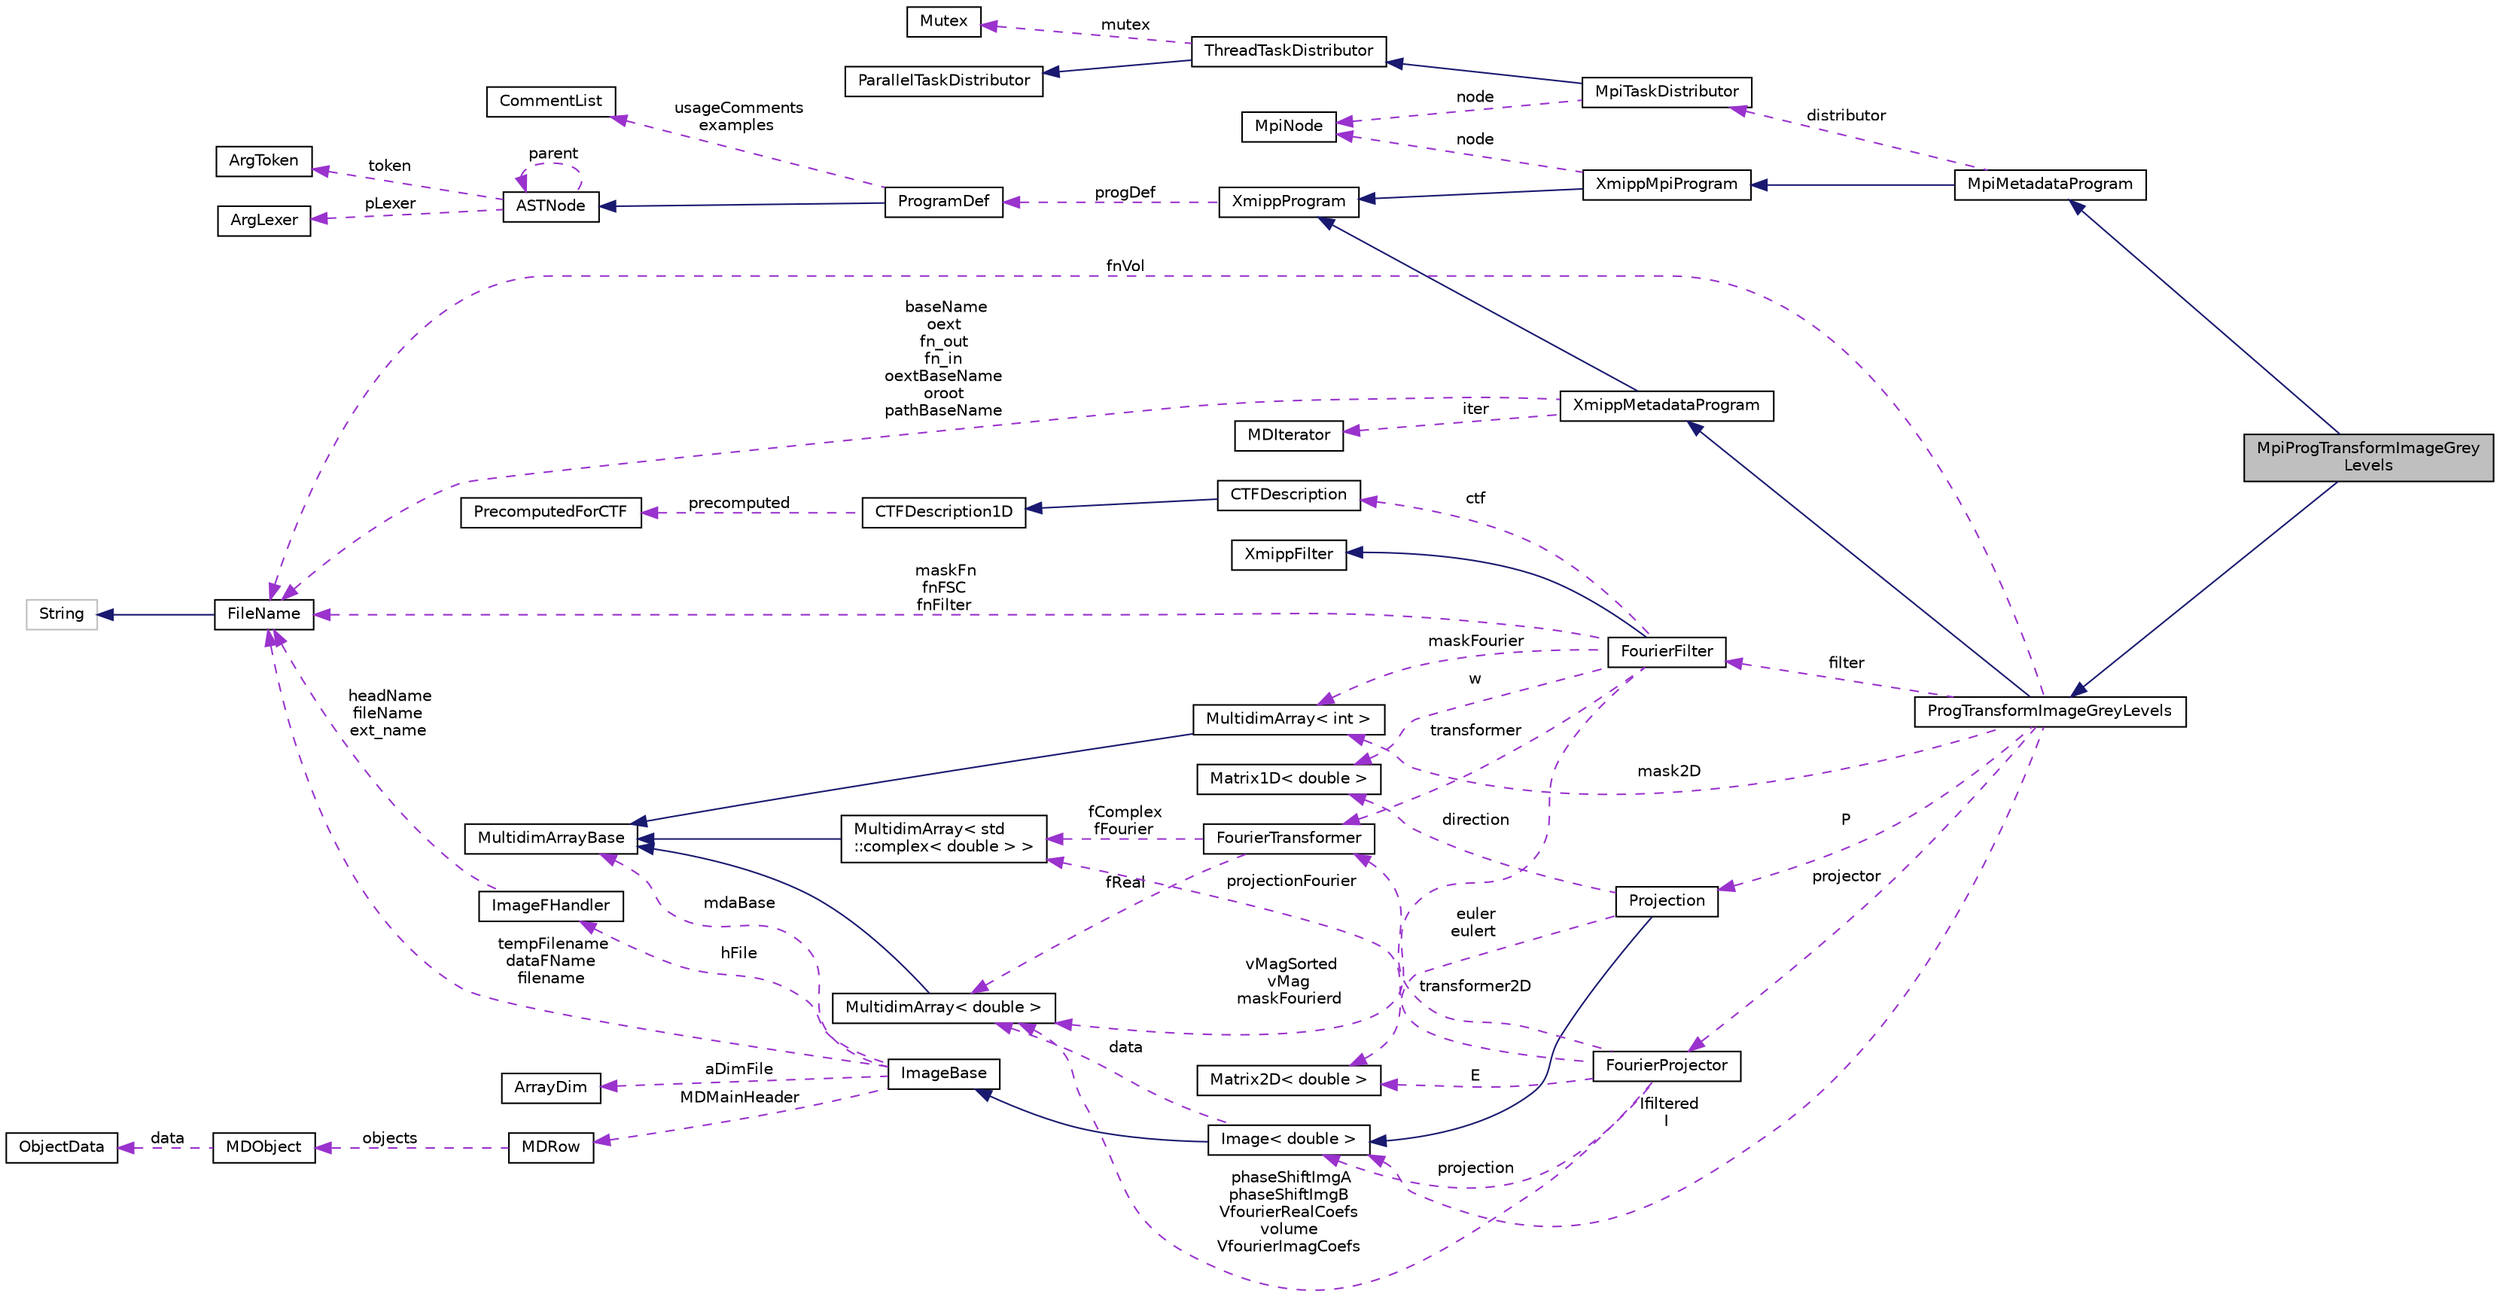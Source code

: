 digraph "MpiProgTransformImageGreyLevels"
{
  edge [fontname="Helvetica",fontsize="10",labelfontname="Helvetica",labelfontsize="10"];
  node [fontname="Helvetica",fontsize="10",shape=record];
  rankdir="LR";
  Node6 [label="MpiProgTransformImageGrey\lLevels",height=0.2,width=0.4,color="black", fillcolor="grey75", style="filled", fontcolor="black"];
  Node7 -> Node6 [dir="back",color="midnightblue",fontsize="10",style="solid",fontname="Helvetica"];
  Node7 [label="ProgTransformImageGreyLevels",height=0.2,width=0.4,color="black", fillcolor="white", style="filled",URL="$classProgTransformImageGreyLevels.html"];
  Node8 -> Node7 [dir="back",color="midnightblue",fontsize="10",style="solid",fontname="Helvetica"];
  Node8 [label="XmippMetadataProgram",height=0.2,width=0.4,color="black", fillcolor="white", style="filled",URL="$classXmippMetadataProgram.html"];
  Node9 -> Node8 [dir="back",color="midnightblue",fontsize="10",style="solid",fontname="Helvetica"];
  Node9 [label="XmippProgram",height=0.2,width=0.4,color="black", fillcolor="white", style="filled",URL="$classXmippProgram.html"];
  Node10 -> Node9 [dir="back",color="darkorchid3",fontsize="10",style="dashed",label=" progDef" ,fontname="Helvetica"];
  Node10 [label="ProgramDef",height=0.2,width=0.4,color="black", fillcolor="white", style="filled",URL="$classProgramDef.html"];
  Node11 -> Node10 [dir="back",color="midnightblue",fontsize="10",style="solid",fontname="Helvetica"];
  Node11 [label="ASTNode",height=0.2,width=0.4,color="black", fillcolor="white", style="filled",URL="$classASTNode.html"];
  Node12 -> Node11 [dir="back",color="darkorchid3",fontsize="10",style="dashed",label=" token" ,fontname="Helvetica"];
  Node12 [label="ArgToken",height=0.2,width=0.4,color="black", fillcolor="white", style="filled",URL="$classArgToken.html"];
  Node13 -> Node11 [dir="back",color="darkorchid3",fontsize="10",style="dashed",label=" pLexer" ,fontname="Helvetica"];
  Node13 [label="ArgLexer",height=0.2,width=0.4,color="black", fillcolor="white", style="filled",URL="$classArgLexer.html"];
  Node11 -> Node11 [dir="back",color="darkorchid3",fontsize="10",style="dashed",label=" parent" ,fontname="Helvetica"];
  Node14 -> Node10 [dir="back",color="darkorchid3",fontsize="10",style="dashed",label=" usageComments\nexamples" ,fontname="Helvetica"];
  Node14 [label="CommentList",height=0.2,width=0.4,color="black", fillcolor="white", style="filled",URL="$classCommentList.html"];
  Node15 -> Node8 [dir="back",color="darkorchid3",fontsize="10",style="dashed",label=" iter" ,fontname="Helvetica"];
  Node15 [label="MDIterator",height=0.2,width=0.4,color="black", fillcolor="white", style="filled",URL="$classMDIterator.html"];
  Node16 -> Node8 [dir="back",color="darkorchid3",fontsize="10",style="dashed",label=" baseName\noext\nfn_out\nfn_in\noextBaseName\noroot\npathBaseName" ,fontname="Helvetica"];
  Node16 [label="FileName",height=0.2,width=0.4,color="black", fillcolor="white", style="filled",URL="$classFileName.html"];
  Node17 -> Node16 [dir="back",color="midnightblue",fontsize="10",style="solid",fontname="Helvetica"];
  Node17 [label="String",height=0.2,width=0.4,color="grey75", fillcolor="white", style="filled"];
  Node18 -> Node7 [dir="back",color="darkorchid3",fontsize="10",style="dashed",label=" P" ,fontname="Helvetica"];
  Node18 [label="Projection",height=0.2,width=0.4,color="black", fillcolor="white", style="filled",URL="$classProjection.html"];
  Node19 -> Node18 [dir="back",color="midnightblue",fontsize="10",style="solid",fontname="Helvetica"];
  Node19 [label="Image\< double \>",height=0.2,width=0.4,color="black", fillcolor="white", style="filled",URL="$classImage.html"];
  Node20 -> Node19 [dir="back",color="midnightblue",fontsize="10",style="solid",fontname="Helvetica"];
  Node20 [label="ImageBase",height=0.2,width=0.4,color="black", fillcolor="white", style="filled",URL="$classImageBase.html",tooltip="Image base class. "];
  Node21 -> Node20 [dir="back",color="darkorchid3",fontsize="10",style="dashed",label=" mdaBase" ,fontname="Helvetica"];
  Node21 [label="MultidimArrayBase",height=0.2,width=0.4,color="black", fillcolor="white", style="filled",URL="$classMultidimArrayBase.html"];
  Node22 -> Node20 [dir="back",color="darkorchid3",fontsize="10",style="dashed",label=" hFile" ,fontname="Helvetica"];
  Node22 [label="ImageFHandler",height=0.2,width=0.4,color="black", fillcolor="white", style="filled",URL="$structImageFHandler.html"];
  Node16 -> Node22 [dir="back",color="darkorchid3",fontsize="10",style="dashed",label=" headName\nfileName\next_name" ,fontname="Helvetica"];
  Node23 -> Node20 [dir="back",color="darkorchid3",fontsize="10",style="dashed",label=" MDMainHeader" ,fontname="Helvetica"];
  Node23 [label="MDRow",height=0.2,width=0.4,color="black", fillcolor="white", style="filled",URL="$classMDRow.html"];
  Node24 -> Node23 [dir="back",color="darkorchid3",fontsize="10",style="dashed",label=" objects" ,fontname="Helvetica"];
  Node24 [label="MDObject",height=0.2,width=0.4,color="black", fillcolor="white", style="filled",URL="$classMDObject.html"];
  Node25 -> Node24 [dir="back",color="darkorchid3",fontsize="10",style="dashed",label=" data" ,fontname="Helvetica"];
  Node25 [label="ObjectData",height=0.2,width=0.4,color="black", fillcolor="white", style="filled",URL="$unionObjectData.html"];
  Node26 -> Node20 [dir="back",color="darkorchid3",fontsize="10",style="dashed",label=" aDimFile" ,fontname="Helvetica"];
  Node26 [label="ArrayDim",height=0.2,width=0.4,color="black", fillcolor="white", style="filled",URL="$structArrayDim.html"];
  Node16 -> Node20 [dir="back",color="darkorchid3",fontsize="10",style="dashed",label=" tempFilename\ndataFName\nfilename" ,fontname="Helvetica"];
  Node27 -> Node19 [dir="back",color="darkorchid3",fontsize="10",style="dashed",label=" data" ,fontname="Helvetica"];
  Node27 [label="MultidimArray\< double \>",height=0.2,width=0.4,color="black", fillcolor="white", style="filled",URL="$classMultidimArray.html"];
  Node21 -> Node27 [dir="back",color="midnightblue",fontsize="10",style="solid",fontname="Helvetica"];
  Node28 -> Node18 [dir="back",color="darkorchid3",fontsize="10",style="dashed",label=" euler\neulert" ,fontname="Helvetica"];
  Node28 [label="Matrix2D\< double \>",height=0.2,width=0.4,color="black", fillcolor="white", style="filled",URL="$classMatrix2D.html"];
  Node29 -> Node18 [dir="back",color="darkorchid3",fontsize="10",style="dashed",label=" direction" ,fontname="Helvetica"];
  Node29 [label="Matrix1D\< double \>",height=0.2,width=0.4,color="black", fillcolor="white", style="filled",URL="$classMatrix1D.html"];
  Node19 -> Node7 [dir="back",color="darkorchid3",fontsize="10",style="dashed",label=" Ifiltered\nI" ,fontname="Helvetica"];
  Node30 -> Node7 [dir="back",color="darkorchid3",fontsize="10",style="dashed",label=" projector" ,fontname="Helvetica"];
  Node30 [label="FourierProjector",height=0.2,width=0.4,color="black", fillcolor="white", style="filled",URL="$classFourierProjector.html"];
  Node31 -> Node30 [dir="back",color="darkorchid3",fontsize="10",style="dashed",label=" transformer2D" ,fontname="Helvetica"];
  Node31 [label="FourierTransformer",height=0.2,width=0.4,color="black", fillcolor="white", style="filled",URL="$classFourierTransformer.html"];
  Node27 -> Node31 [dir="back",color="darkorchid3",fontsize="10",style="dashed",label=" fReal" ,fontname="Helvetica"];
  Node32 -> Node31 [dir="back",color="darkorchid3",fontsize="10",style="dashed",label=" fComplex\nfFourier" ,fontname="Helvetica"];
  Node32 [label="MultidimArray\< std\l::complex\< double \> \>",height=0.2,width=0.4,color="black", fillcolor="white", style="filled",URL="$classMultidimArray.html"];
  Node21 -> Node32 [dir="back",color="midnightblue",fontsize="10",style="solid",fontname="Helvetica"];
  Node28 -> Node30 [dir="back",color="darkorchid3",fontsize="10",style="dashed",label=" E" ,fontname="Helvetica"];
  Node19 -> Node30 [dir="back",color="darkorchid3",fontsize="10",style="dashed",label=" projection" ,fontname="Helvetica"];
  Node27 -> Node30 [dir="back",color="darkorchid3",fontsize="10",style="dashed",label=" phaseShiftImgA\nphaseShiftImgB\nVfourierRealCoefs\nvolume\nVfourierImagCoefs" ,fontname="Helvetica"];
  Node32 -> Node30 [dir="back",color="darkorchid3",fontsize="10",style="dashed",label=" projectionFourier" ,fontname="Helvetica"];
  Node33 -> Node7 [dir="back",color="darkorchid3",fontsize="10",style="dashed",label=" mask2D" ,fontname="Helvetica"];
  Node33 [label="MultidimArray\< int \>",height=0.2,width=0.4,color="black", fillcolor="white", style="filled",URL="$classMultidimArray.html"];
  Node21 -> Node33 [dir="back",color="midnightblue",fontsize="10",style="solid",fontname="Helvetica"];
  Node34 -> Node7 [dir="back",color="darkorchid3",fontsize="10",style="dashed",label=" filter" ,fontname="Helvetica"];
  Node34 [label="FourierFilter",height=0.2,width=0.4,color="black", fillcolor="white", style="filled",URL="$classFourierFilter.html"];
  Node35 -> Node34 [dir="back",color="midnightblue",fontsize="10",style="solid",fontname="Helvetica"];
  Node35 [label="XmippFilter",height=0.2,width=0.4,color="black", fillcolor="white", style="filled",URL="$classXmippFilter.html"];
  Node31 -> Node34 [dir="back",color="darkorchid3",fontsize="10",style="dashed",label=" transformer" ,fontname="Helvetica"];
  Node36 -> Node34 [dir="back",color="darkorchid3",fontsize="10",style="dashed",label=" ctf" ,fontname="Helvetica"];
  Node36 [label="CTFDescription",height=0.2,width=0.4,color="black", fillcolor="white", style="filled",URL="$classCTFDescription.html"];
  Node37 -> Node36 [dir="back",color="midnightblue",fontsize="10",style="solid",fontname="Helvetica"];
  Node37 [label="CTFDescription1D",height=0.2,width=0.4,color="black", fillcolor="white", style="filled",URL="$classCTFDescription1D.html"];
  Node38 -> Node37 [dir="back",color="darkorchid3",fontsize="10",style="dashed",label=" precomputed" ,fontname="Helvetica"];
  Node38 [label="PrecomputedForCTF",height=0.2,width=0.4,color="black", fillcolor="white", style="filled",URL="$classPrecomputedForCTF.html"];
  Node29 -> Node34 [dir="back",color="darkorchid3",fontsize="10",style="dashed",label=" w" ,fontname="Helvetica"];
  Node27 -> Node34 [dir="back",color="darkorchid3",fontsize="10",style="dashed",label=" vMagSorted\nvMag\nmaskFourierd" ,fontname="Helvetica"];
  Node33 -> Node34 [dir="back",color="darkorchid3",fontsize="10",style="dashed",label=" maskFourier" ,fontname="Helvetica"];
  Node16 -> Node34 [dir="back",color="darkorchid3",fontsize="10",style="dashed",label=" maskFn\nfnFSC\nfnFilter" ,fontname="Helvetica"];
  Node16 -> Node7 [dir="back",color="darkorchid3",fontsize="10",style="dashed",label=" fnVol" ,fontname="Helvetica"];
  Node39 -> Node6 [dir="back",color="midnightblue",fontsize="10",style="solid",fontname="Helvetica"];
  Node39 [label="MpiMetadataProgram",height=0.2,width=0.4,color="black", fillcolor="white", style="filled",URL="$classMpiMetadataProgram.html"];
  Node40 -> Node39 [dir="back",color="midnightblue",fontsize="10",style="solid",fontname="Helvetica"];
  Node40 [label="XmippMpiProgram",height=0.2,width=0.4,color="black", fillcolor="white", style="filled",URL="$classXmippMpiProgram.html"];
  Node9 -> Node40 [dir="back",color="midnightblue",fontsize="10",style="solid",fontname="Helvetica"];
  Node41 -> Node40 [dir="back",color="darkorchid3",fontsize="10",style="dashed",label=" node" ,fontname="Helvetica"];
  Node41 [label="MpiNode",height=0.2,width=0.4,color="black", fillcolor="white", style="filled",URL="$classMpiNode.html"];
  Node42 -> Node39 [dir="back",color="darkorchid3",fontsize="10",style="dashed",label=" distributor" ,fontname="Helvetica"];
  Node42 [label="MpiTaskDistributor",height=0.2,width=0.4,color="black", fillcolor="white", style="filled",URL="$classMpiTaskDistributor.html"];
  Node43 -> Node42 [dir="back",color="midnightblue",fontsize="10",style="solid",fontname="Helvetica"];
  Node43 [label="ThreadTaskDistributor",height=0.2,width=0.4,color="black", fillcolor="white", style="filled",URL="$classThreadTaskDistributor.html"];
  Node44 -> Node43 [dir="back",color="midnightblue",fontsize="10",style="solid",fontname="Helvetica"];
  Node44 [label="ParallelTaskDistributor",height=0.2,width=0.4,color="black", fillcolor="white", style="filled",URL="$classParallelTaskDistributor.html"];
  Node45 -> Node43 [dir="back",color="darkorchid3",fontsize="10",style="dashed",label=" mutex" ,fontname="Helvetica"];
  Node45 [label="Mutex",height=0.2,width=0.4,color="black", fillcolor="white", style="filled",URL="$classMutex.html"];
  Node41 -> Node42 [dir="back",color="darkorchid3",fontsize="10",style="dashed",label=" node" ,fontname="Helvetica"];
}

